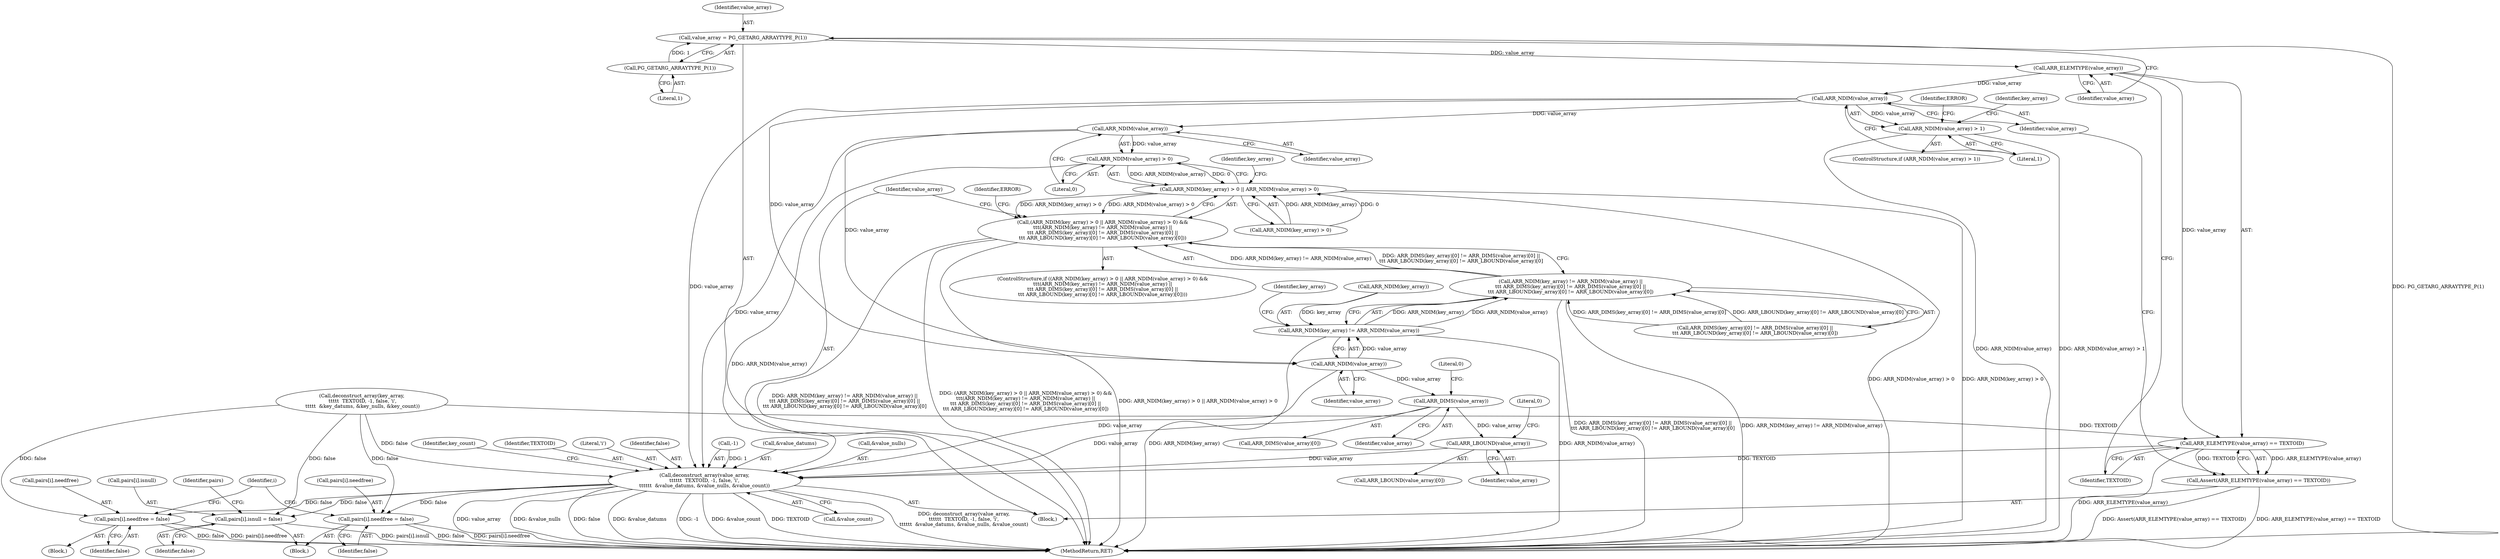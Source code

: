 digraph "0_postgres_31400a673325147e1205326008e32135a78b4d8a_0@pointer" {
"1000195" [label="(Call,value_array = PG_GETARG_ARRAYTYPE_P(1))"];
"1000197" [label="(Call,PG_GETARG_ARRAYTYPE_P(1))"];
"1000201" [label="(Call,ARR_ELEMTYPE(value_array))"];
"1000200" [label="(Call,ARR_ELEMTYPE(value_array) == TEXTOID)"];
"1000199" [label="(Call,Assert(ARR_ELEMTYPE(value_array) == TEXTOID))"];
"1000259" [label="(Call,deconstruct_array(value_array,\n\t\t\t\t\t\t  TEXTOID, -1, false, 'i',\n\t\t\t\t\t\t  &value_datums, &value_nulls, &value_count))"];
"1000354" [label="(Call,pairs[i].needfree = false)"];
"1000405" [label="(Call,pairs[i].isnull = false)"];
"1000412" [label="(Call,pairs[i].needfree = false)"];
"1000206" [label="(Call,ARR_NDIM(value_array))"];
"1000205" [label="(Call,ARR_NDIM(value_array) > 1)"];
"1000224" [label="(Call,ARR_NDIM(value_array))"];
"1000223" [label="(Call,ARR_NDIM(value_array) > 0)"];
"1000218" [label="(Call,ARR_NDIM(key_array) > 0 || ARR_NDIM(value_array) > 0)"];
"1000217" [label="(Call,(ARR_NDIM(key_array) > 0 || ARR_NDIM(value_array) > 0) &&\n\t\t\t(ARR_NDIM(key_array) != ARR_NDIM(value_array) ||\n\t\t\t ARR_DIMS(key_array)[0] != ARR_DIMS(value_array)[0] ||\n\t\t\t ARR_LBOUND(key_array)[0] != ARR_LBOUND(value_array)[0]))"];
"1000231" [label="(Call,ARR_NDIM(value_array))"];
"1000228" [label="(Call,ARR_NDIM(key_array) != ARR_NDIM(value_array))"];
"1000227" [label="(Call,ARR_NDIM(key_array) != ARR_NDIM(value_array) ||\n\t\t\t ARR_DIMS(key_array)[0] != ARR_DIMS(value_array)[0] ||\n\t\t\t ARR_LBOUND(key_array)[0] != ARR_LBOUND(value_array)[0])"];
"1000240" [label="(Call,ARR_DIMS(value_array))"];
"1000249" [label="(Call,ARR_LBOUND(value_array))"];
"1000251" [label="(Literal,0)"];
"1000268" [label="(Call,&value_nulls)"];
"1000240" [label="(Call,ARR_DIMS(value_array))"];
"1000354" [label="(Call,pairs[i].needfree = false)"];
"1000224" [label="(Call,ARR_NDIM(value_array))"];
"1000217" [label="(Call,(ARR_NDIM(key_array) > 0 || ARR_NDIM(value_array) > 0) &&\n\t\t\t(ARR_NDIM(key_array) != ARR_NDIM(value_array) ||\n\t\t\t ARR_DIMS(key_array)[0] != ARR_DIMS(value_array)[0] ||\n\t\t\t ARR_LBOUND(key_array)[0] != ARR_LBOUND(value_array)[0]))"];
"1000219" [label="(Call,ARR_NDIM(key_array) > 0)"];
"1000198" [label="(Literal,1)"];
"1000274" [label="(Identifier,key_count)"];
"1000197" [label="(Call,PG_GETARG_ARRAYTYPE_P(1))"];
"1000249" [label="(Call,ARR_LBOUND(value_array))"];
"1000261" [label="(Identifier,TEXTOID)"];
"1000311" [label="(Block,)"];
"1000225" [label="(Identifier,value_array)"];
"1000265" [label="(Literal,'i')"];
"1000201" [label="(Call,ARR_ELEMTYPE(value_array))"];
"1000413" [label="(Call,pairs[i].needfree)"];
"1000250" [label="(Identifier,value_array)"];
"1000415" [label="(Identifier,pairs)"];
"1000194" [label="(Block,)"];
"1000199" [label="(Call,Assert(ARR_ELEMTYPE(value_array) == TEXTOID))"];
"1000360" [label="(Identifier,false)"];
"1000406" [label="(Call,pairs[i].isnull)"];
"1000266" [label="(Call,&value_datums)"];
"1000204" [label="(ControlStructure,if (ARR_NDIM(value_array) > 1))"];
"1000232" [label="(Identifier,value_array)"];
"1000248" [label="(Call,ARR_LBOUND(value_array)[0])"];
"1000203" [label="(Identifier,TEXTOID)"];
"1000216" [label="(ControlStructure,if ((ARR_NDIM(key_array) > 0 || ARR_NDIM(value_array) > 0) &&\n\t\t\t(ARR_NDIM(key_array) != ARR_NDIM(value_array) ||\n\t\t\t ARR_DIMS(key_array)[0] != ARR_DIMS(value_array)[0] ||\n\t\t\t ARR_LBOUND(key_array)[0] != ARR_LBOUND(value_array)[0])))"];
"1000229" [label="(Call,ARR_NDIM(key_array))"];
"1000291" [label="(Identifier,i)"];
"1000143" [label="(Call,deconstruct_array(key_array,\n \t\t\t\t\t  TEXTOID, -1, false, 'i',\n \t\t\t\t\t  &key_datums, &key_nulls, &key_count))"];
"1000418" [label="(Identifier,false)"];
"1000200" [label="(Call,ARR_ELEMTYPE(value_array) == TEXTOID)"];
"1000242" [label="(Literal,0)"];
"1000264" [label="(Identifier,false)"];
"1000205" [label="(Call,ARR_NDIM(value_array) > 1)"];
"1000196" [label="(Identifier,value_array)"];
"1000206" [label="(Call,ARR_NDIM(value_array))"];
"1000262" [label="(Call,-1)"];
"1000412" [label="(Call,pairs[i].needfree = false)"];
"1000210" [label="(Identifier,ERROR)"];
"1000230" [label="(Identifier,key_array)"];
"1000239" [label="(Call,ARR_DIMS(value_array)[0])"];
"1000270" [label="(Call,&value_count)"];
"1000260" [label="(Identifier,value_array)"];
"1000411" [label="(Identifier,false)"];
"1000195" [label="(Call,value_array = PG_GETARG_ARRAYTYPE_P(1))"];
"1000241" [label="(Identifier,value_array)"];
"1000233" [label="(Call,ARR_DIMS(key_array)[0] != ARR_DIMS(value_array)[0] ||\n\t\t\t ARR_LBOUND(key_array)[0] != ARR_LBOUND(value_array)[0])"];
"1000208" [label="(Literal,1)"];
"1000227" [label="(Call,ARR_NDIM(key_array) != ARR_NDIM(value_array) ||\n\t\t\t ARR_DIMS(key_array)[0] != ARR_DIMS(value_array)[0] ||\n\t\t\t ARR_LBOUND(key_array)[0] != ARR_LBOUND(value_array)[0])"];
"1000218" [label="(Call,ARR_NDIM(key_array) > 0 || ARR_NDIM(value_array) > 0)"];
"1000355" [label="(Call,pairs[i].needfree)"];
"1000259" [label="(Call,deconstruct_array(value_array,\n\t\t\t\t\t\t  TEXTOID, -1, false, 'i',\n\t\t\t\t\t\t  &value_datums, &value_nulls, &value_count))"];
"1000223" [label="(Call,ARR_NDIM(value_array) > 0)"];
"1000221" [label="(Identifier,key_array)"];
"1000253" [label="(Identifier,ERROR)"];
"1000207" [label="(Identifier,value_array)"];
"1000434" [label="(MethodReturn,RET)"];
"1000228" [label="(Call,ARR_NDIM(key_array) != ARR_NDIM(value_array))"];
"1000237" [label="(Identifier,key_array)"];
"1000226" [label="(Literal,0)"];
"1000362" [label="(Block,)"];
"1000231" [label="(Call,ARR_NDIM(value_array))"];
"1000202" [label="(Identifier,value_array)"];
"1000405" [label="(Call,pairs[i].isnull = false)"];
"1000195" -> "1000194"  [label="AST: "];
"1000195" -> "1000197"  [label="CFG: "];
"1000196" -> "1000195"  [label="AST: "];
"1000197" -> "1000195"  [label="AST: "];
"1000202" -> "1000195"  [label="CFG: "];
"1000195" -> "1000434"  [label="DDG: PG_GETARG_ARRAYTYPE_P(1)"];
"1000197" -> "1000195"  [label="DDG: 1"];
"1000195" -> "1000201"  [label="DDG: value_array"];
"1000197" -> "1000198"  [label="CFG: "];
"1000198" -> "1000197"  [label="AST: "];
"1000201" -> "1000200"  [label="AST: "];
"1000201" -> "1000202"  [label="CFG: "];
"1000202" -> "1000201"  [label="AST: "];
"1000203" -> "1000201"  [label="CFG: "];
"1000201" -> "1000200"  [label="DDG: value_array"];
"1000201" -> "1000206"  [label="DDG: value_array"];
"1000200" -> "1000199"  [label="AST: "];
"1000200" -> "1000203"  [label="CFG: "];
"1000203" -> "1000200"  [label="AST: "];
"1000199" -> "1000200"  [label="CFG: "];
"1000200" -> "1000434"  [label="DDG: ARR_ELEMTYPE(value_array)"];
"1000200" -> "1000199"  [label="DDG: ARR_ELEMTYPE(value_array)"];
"1000200" -> "1000199"  [label="DDG: TEXTOID"];
"1000143" -> "1000200"  [label="DDG: TEXTOID"];
"1000200" -> "1000259"  [label="DDG: TEXTOID"];
"1000199" -> "1000194"  [label="AST: "];
"1000207" -> "1000199"  [label="CFG: "];
"1000199" -> "1000434"  [label="DDG: ARR_ELEMTYPE(value_array) == TEXTOID"];
"1000199" -> "1000434"  [label="DDG: Assert(ARR_ELEMTYPE(value_array) == TEXTOID)"];
"1000259" -> "1000194"  [label="AST: "];
"1000259" -> "1000270"  [label="CFG: "];
"1000260" -> "1000259"  [label="AST: "];
"1000261" -> "1000259"  [label="AST: "];
"1000262" -> "1000259"  [label="AST: "];
"1000264" -> "1000259"  [label="AST: "];
"1000265" -> "1000259"  [label="AST: "];
"1000266" -> "1000259"  [label="AST: "];
"1000268" -> "1000259"  [label="AST: "];
"1000270" -> "1000259"  [label="AST: "];
"1000274" -> "1000259"  [label="CFG: "];
"1000259" -> "1000434"  [label="DDG: deconstruct_array(value_array,\n\t\t\t\t\t\t  TEXTOID, -1, false, 'i',\n\t\t\t\t\t\t  &value_datums, &value_nulls, &value_count)"];
"1000259" -> "1000434"  [label="DDG: value_array"];
"1000259" -> "1000434"  [label="DDG: &value_nulls"];
"1000259" -> "1000434"  [label="DDG: false"];
"1000259" -> "1000434"  [label="DDG: &value_datums"];
"1000259" -> "1000434"  [label="DDG: -1"];
"1000259" -> "1000434"  [label="DDG: &value_count"];
"1000259" -> "1000434"  [label="DDG: TEXTOID"];
"1000224" -> "1000259"  [label="DDG: value_array"];
"1000206" -> "1000259"  [label="DDG: value_array"];
"1000231" -> "1000259"  [label="DDG: value_array"];
"1000249" -> "1000259"  [label="DDG: value_array"];
"1000240" -> "1000259"  [label="DDG: value_array"];
"1000262" -> "1000259"  [label="DDG: 1"];
"1000143" -> "1000259"  [label="DDG: false"];
"1000259" -> "1000354"  [label="DDG: false"];
"1000259" -> "1000405"  [label="DDG: false"];
"1000259" -> "1000412"  [label="DDG: false"];
"1000354" -> "1000311"  [label="AST: "];
"1000354" -> "1000360"  [label="CFG: "];
"1000355" -> "1000354"  [label="AST: "];
"1000360" -> "1000354"  [label="AST: "];
"1000291" -> "1000354"  [label="CFG: "];
"1000354" -> "1000434"  [label="DDG: false"];
"1000354" -> "1000434"  [label="DDG: pairs[i].needfree"];
"1000143" -> "1000354"  [label="DDG: false"];
"1000405" -> "1000362"  [label="AST: "];
"1000405" -> "1000411"  [label="CFG: "];
"1000406" -> "1000405"  [label="AST: "];
"1000411" -> "1000405"  [label="AST: "];
"1000415" -> "1000405"  [label="CFG: "];
"1000405" -> "1000434"  [label="DDG: pairs[i].isnull"];
"1000143" -> "1000405"  [label="DDG: false"];
"1000412" -> "1000362"  [label="AST: "];
"1000412" -> "1000418"  [label="CFG: "];
"1000413" -> "1000412"  [label="AST: "];
"1000418" -> "1000412"  [label="AST: "];
"1000291" -> "1000412"  [label="CFG: "];
"1000412" -> "1000434"  [label="DDG: pairs[i].needfree"];
"1000412" -> "1000434"  [label="DDG: false"];
"1000143" -> "1000412"  [label="DDG: false"];
"1000206" -> "1000205"  [label="AST: "];
"1000206" -> "1000207"  [label="CFG: "];
"1000207" -> "1000206"  [label="AST: "];
"1000208" -> "1000206"  [label="CFG: "];
"1000206" -> "1000205"  [label="DDG: value_array"];
"1000206" -> "1000224"  [label="DDG: value_array"];
"1000206" -> "1000231"  [label="DDG: value_array"];
"1000205" -> "1000204"  [label="AST: "];
"1000205" -> "1000208"  [label="CFG: "];
"1000208" -> "1000205"  [label="AST: "];
"1000210" -> "1000205"  [label="CFG: "];
"1000221" -> "1000205"  [label="CFG: "];
"1000205" -> "1000434"  [label="DDG: ARR_NDIM(value_array)"];
"1000205" -> "1000434"  [label="DDG: ARR_NDIM(value_array) > 1"];
"1000224" -> "1000223"  [label="AST: "];
"1000224" -> "1000225"  [label="CFG: "];
"1000225" -> "1000224"  [label="AST: "];
"1000226" -> "1000224"  [label="CFG: "];
"1000224" -> "1000223"  [label="DDG: value_array"];
"1000224" -> "1000231"  [label="DDG: value_array"];
"1000223" -> "1000218"  [label="AST: "];
"1000223" -> "1000226"  [label="CFG: "];
"1000226" -> "1000223"  [label="AST: "];
"1000218" -> "1000223"  [label="CFG: "];
"1000223" -> "1000434"  [label="DDG: ARR_NDIM(value_array)"];
"1000223" -> "1000218"  [label="DDG: ARR_NDIM(value_array)"];
"1000223" -> "1000218"  [label="DDG: 0"];
"1000218" -> "1000217"  [label="AST: "];
"1000218" -> "1000219"  [label="CFG: "];
"1000219" -> "1000218"  [label="AST: "];
"1000230" -> "1000218"  [label="CFG: "];
"1000217" -> "1000218"  [label="CFG: "];
"1000218" -> "1000434"  [label="DDG: ARR_NDIM(value_array) > 0"];
"1000218" -> "1000434"  [label="DDG: ARR_NDIM(key_array) > 0"];
"1000218" -> "1000217"  [label="DDG: ARR_NDIM(key_array) > 0"];
"1000218" -> "1000217"  [label="DDG: ARR_NDIM(value_array) > 0"];
"1000219" -> "1000218"  [label="DDG: ARR_NDIM(key_array)"];
"1000219" -> "1000218"  [label="DDG: 0"];
"1000217" -> "1000216"  [label="AST: "];
"1000217" -> "1000227"  [label="CFG: "];
"1000227" -> "1000217"  [label="AST: "];
"1000253" -> "1000217"  [label="CFG: "];
"1000260" -> "1000217"  [label="CFG: "];
"1000217" -> "1000434"  [label="DDG: ARR_NDIM(key_array) != ARR_NDIM(value_array) ||\n\t\t\t ARR_DIMS(key_array)[0] != ARR_DIMS(value_array)[0] ||\n\t\t\t ARR_LBOUND(key_array)[0] != ARR_LBOUND(value_array)[0]"];
"1000217" -> "1000434"  [label="DDG: (ARR_NDIM(key_array) > 0 || ARR_NDIM(value_array) > 0) &&\n\t\t\t(ARR_NDIM(key_array) != ARR_NDIM(value_array) ||\n\t\t\t ARR_DIMS(key_array)[0] != ARR_DIMS(value_array)[0] ||\n\t\t\t ARR_LBOUND(key_array)[0] != ARR_LBOUND(value_array)[0])"];
"1000217" -> "1000434"  [label="DDG: ARR_NDIM(key_array) > 0 || ARR_NDIM(value_array) > 0"];
"1000227" -> "1000217"  [label="DDG: ARR_NDIM(key_array) != ARR_NDIM(value_array)"];
"1000227" -> "1000217"  [label="DDG: ARR_DIMS(key_array)[0] != ARR_DIMS(value_array)[0] ||\n\t\t\t ARR_LBOUND(key_array)[0] != ARR_LBOUND(value_array)[0]"];
"1000231" -> "1000228"  [label="AST: "];
"1000231" -> "1000232"  [label="CFG: "];
"1000232" -> "1000231"  [label="AST: "];
"1000228" -> "1000231"  [label="CFG: "];
"1000231" -> "1000228"  [label="DDG: value_array"];
"1000231" -> "1000240"  [label="DDG: value_array"];
"1000228" -> "1000227"  [label="AST: "];
"1000229" -> "1000228"  [label="AST: "];
"1000237" -> "1000228"  [label="CFG: "];
"1000227" -> "1000228"  [label="CFG: "];
"1000228" -> "1000434"  [label="DDG: ARR_NDIM(key_array)"];
"1000228" -> "1000434"  [label="DDG: ARR_NDIM(value_array)"];
"1000228" -> "1000227"  [label="DDG: ARR_NDIM(key_array)"];
"1000228" -> "1000227"  [label="DDG: ARR_NDIM(value_array)"];
"1000229" -> "1000228"  [label="DDG: key_array"];
"1000227" -> "1000233"  [label="CFG: "];
"1000233" -> "1000227"  [label="AST: "];
"1000227" -> "1000434"  [label="DDG: ARR_DIMS(key_array)[0] != ARR_DIMS(value_array)[0] ||\n\t\t\t ARR_LBOUND(key_array)[0] != ARR_LBOUND(value_array)[0]"];
"1000227" -> "1000434"  [label="DDG: ARR_NDIM(key_array) != ARR_NDIM(value_array)"];
"1000233" -> "1000227"  [label="DDG: ARR_DIMS(key_array)[0] != ARR_DIMS(value_array)[0]"];
"1000233" -> "1000227"  [label="DDG: ARR_LBOUND(key_array)[0] != ARR_LBOUND(value_array)[0]"];
"1000240" -> "1000239"  [label="AST: "];
"1000240" -> "1000241"  [label="CFG: "];
"1000241" -> "1000240"  [label="AST: "];
"1000242" -> "1000240"  [label="CFG: "];
"1000240" -> "1000249"  [label="DDG: value_array"];
"1000249" -> "1000248"  [label="AST: "];
"1000249" -> "1000250"  [label="CFG: "];
"1000250" -> "1000249"  [label="AST: "];
"1000251" -> "1000249"  [label="CFG: "];
}
